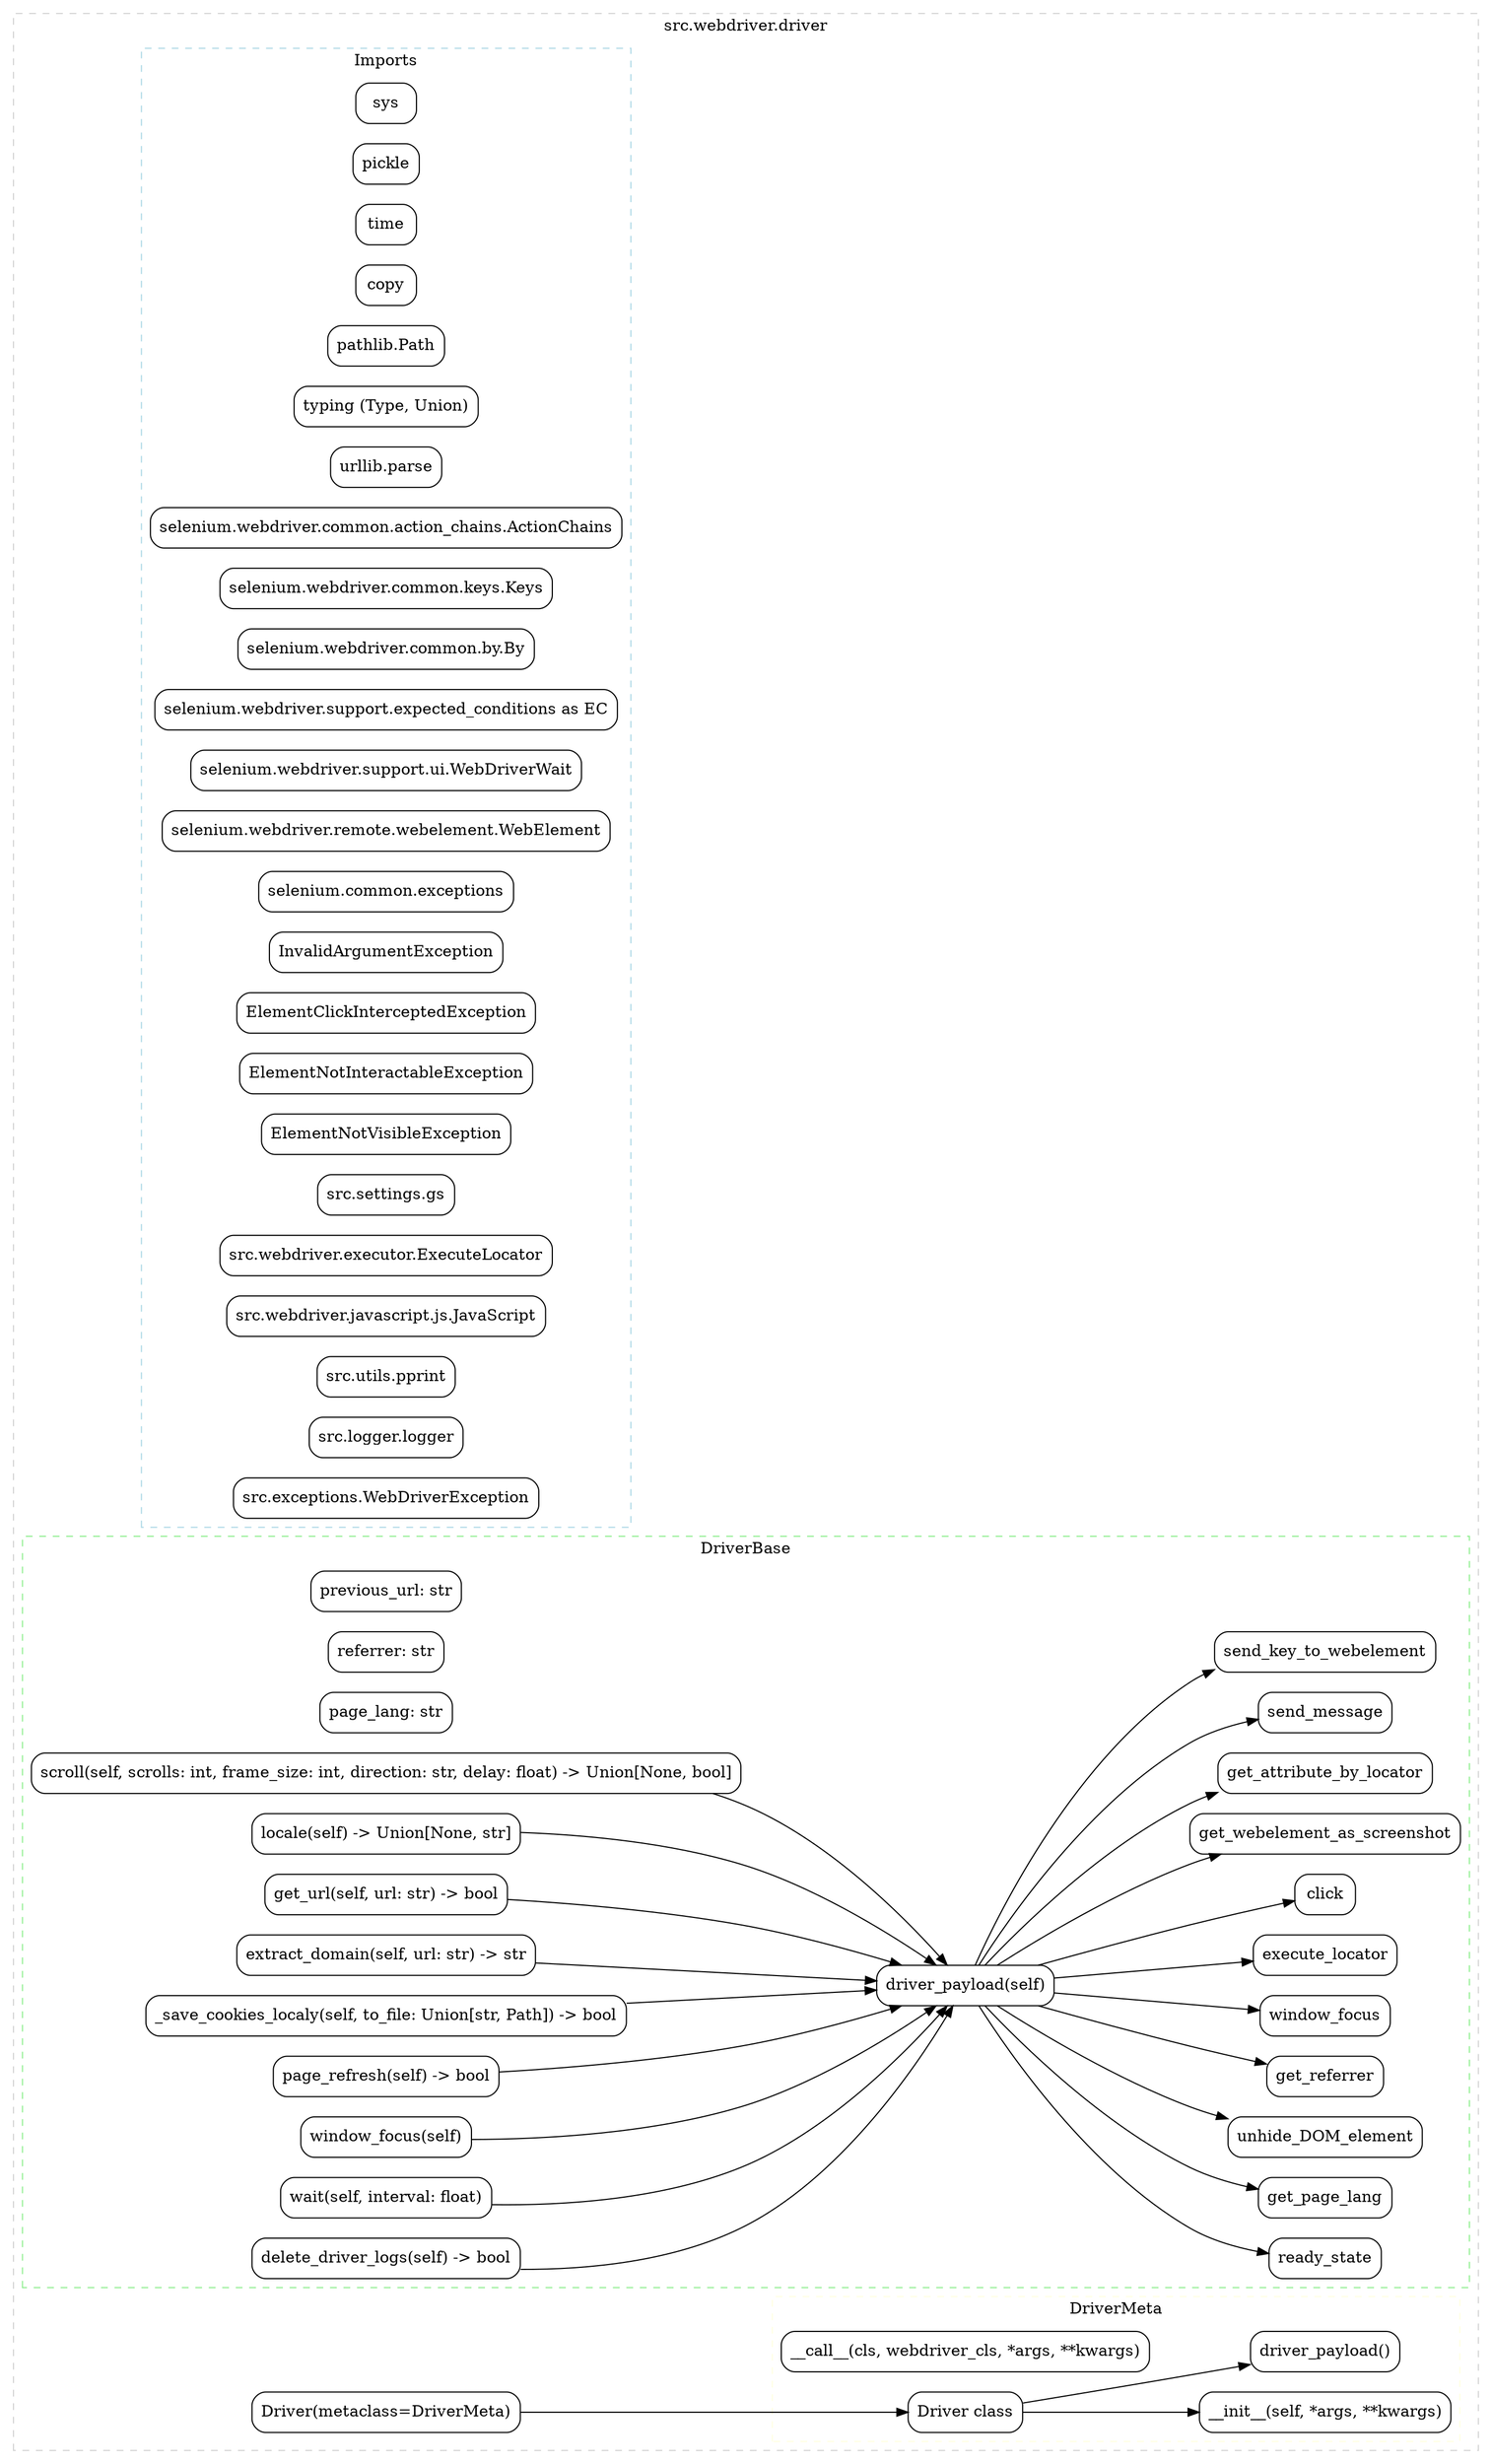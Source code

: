 
digraph DependencyTree {
    rankdir=LR;
    node [shape=box, style=rounded];

    subgraph cluster_0 {
        label = "src.webdriver.driver";
        color=lightgrey;
        style=dashed;

        subgraph cluster_imports {
            label = "Imports";
            color=lightblue;

            sys;
            pickle;
            time;
            copy;
            pathlibPath [label="pathlib.Path"];
            typing [label="typing (Type, Union)"];
            urllib_parse [label="urllib.parse"];
            selenium_action_chains [label="selenium.webdriver.common.action_chains.ActionChains"];
            selenium_keys [label="selenium.webdriver.common.keys.Keys"];
            selenium_by [label="selenium.webdriver.common.by.By"];
            selenium_expected_conditions [label="selenium.webdriver.support.expected_conditions as EC"];
            selenium_webdriver_wait [label="selenium.webdriver.support.ui.WebDriverWait"];
            selenium_webelement [label="selenium.webdriver.remote.webelement.WebElement"];
            selenium_exceptions [label="selenium.common.exceptions"];
            selenium_exceptions_1 [label="InvalidArgumentException"];
            selenium_exceptions_2 [label="ElementClickInterceptedException"];
            selenium_exceptions_3 [label="ElementNotInteractableException"];
            selenium_exceptions_4 [label="ElementNotVisibleException"];
            src_settings [label="src.settings.gs"];
            src_executor [label="src.webdriver.executor.ExecuteLocator"];
            src_javascript [label="src.webdriver.javascript.js.JavaScript"];
            src_utils [label="src.utils.pprint"];
            src_logger [label="src.logger.logger"];
            src_exceptions [label="src.exceptions.WebDriverException"];
        }

        subgraph cluster_driver_base {
            label = "DriverBase";
            color=lightgreen;

            previous_url [label="previous_url: str"];
            referrer [label="referrer: str"];
            page_lang [label="page_lang: str"];
            ready_state [label="ready_state"];
            get_page_lang [label="get_page_lang"];
            unhide_DOM_element [label="unhide_DOM_element"];
            get_referrer [label="get_referrer"];
            window_focus [label="window_focus"];
            execute_locator [label="execute_locator"];
            click [label="click"];
            get_webelement_as_screenshot [label="get_webelement_as_screenshot"];
            get_attribute_by_locator [label="get_attribute_by_locator"];
            send_message [label="send_message"];
            send_key_to_webelement [label="send_key_to_webelement"];

            driver_payload [label="driver_payload(self)"];
            scroll [label="scroll(self, scrolls: int, frame_size: int, direction: str, delay: float) -> Union[None, bool]"];
            locale [label="locale(self) -> Union[None, str]"];
            get_url [label="get_url(self, url: str) -> bool"];
            extract_domain [label="extract_domain(self, url: str) -> str"];
            _save_cookies_localy [label="_save_cookies_localy(self, to_file: Union[str, Path]) -> bool"];
            page_refresh [label="page_refresh(self) -> bool"];
            window_focus_method [label="window_focus(self)"];
            wait [label="wait(self, interval: float)"];
            delete_driver_logs [label="delete_driver_logs(self) -> bool"];
        }

        subgraph cluster_driver_meta {
            label = "DriverMeta";
            color=lightyellow;

            call [label="__call__(cls, webdriver_cls, *args, **kwargs)"];
            driver_class [label="Driver class"];
            driver_init [label="__init__(self, *args, **kwargs)"];
            driver_payload_method [label="driver_payload()"];
        }

        driver [label="Driver(metaclass=DriverMeta)"];
    }

    driver -> driver_class;
    driver_class -> driver_init;
    driver_class -> driver_payload_method;

    driver_payload -> ready_state;
    driver_payload -> get_page_lang;
    driver_payload -> unhide_DOM_element;
    driver_payload -> get_referrer;
    driver_payload -> window_focus;
    driver_payload -> execute_locator;
    driver_payload -> click;
    driver_payload -> get_webelement_as_screenshot;
    driver_payload -> get_attribute_by_locator;
    driver_payload -> send_message;
    driver_payload -> send_key_to_webelement;

    scroll -> driver_payload;
    locale -> driver_payload;
    get_url -> driver_payload;
    extract_domain -> driver_payload;
    _save_cookies_localy -> driver_payload;
    page_refresh -> driver_payload;
    window_focus_method -> driver_payload;
    wait -> driver_payload;
    delete_driver_logs -> driver_payload;
}
